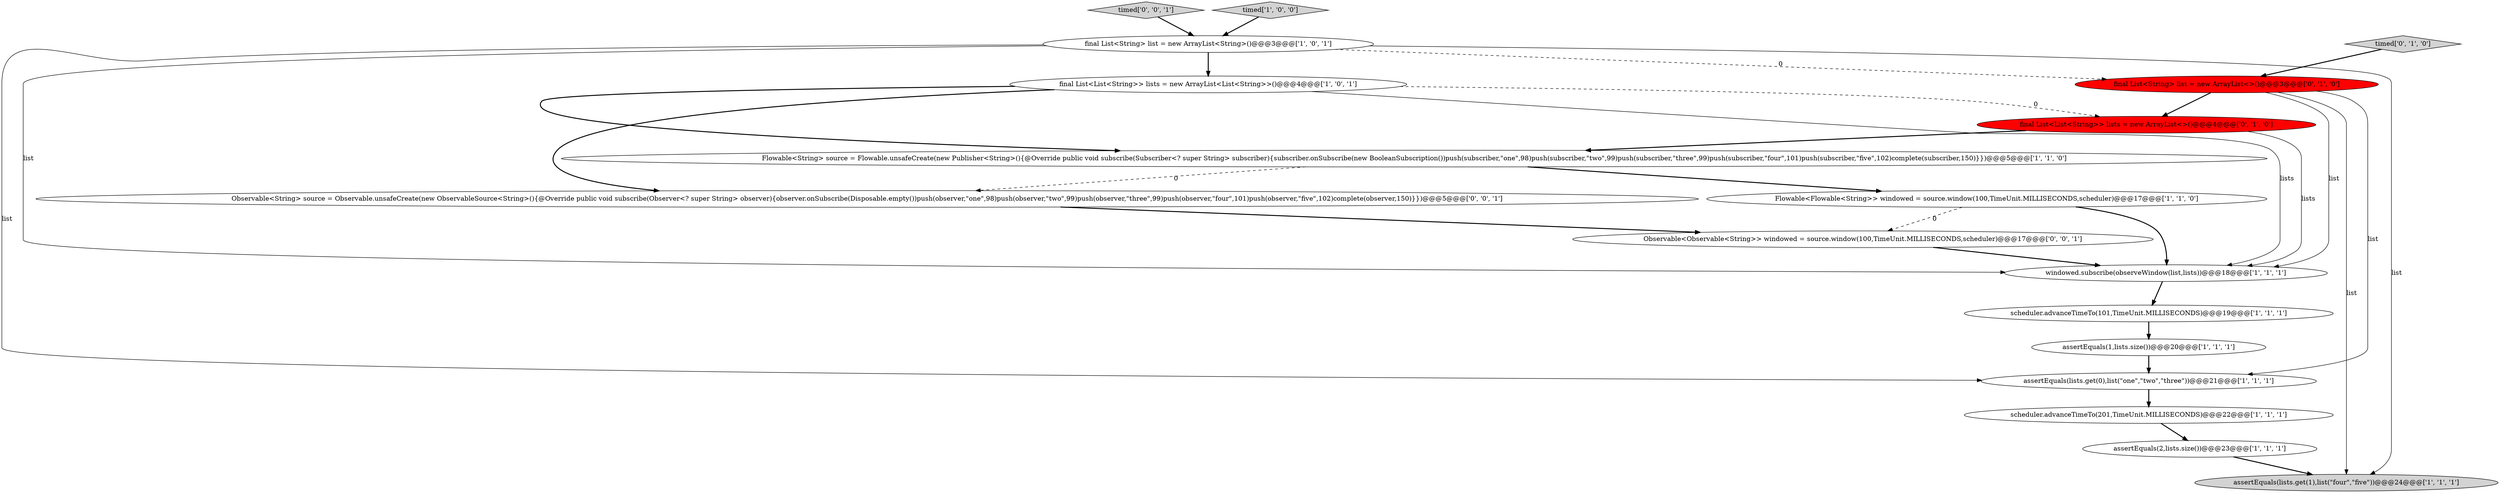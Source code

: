 digraph {
2 [style = filled, label = "Flowable<Flowable<String>> windowed = source.window(100,TimeUnit.MILLISECONDS,scheduler)@@@17@@@['1', '1', '0']", fillcolor = white, shape = ellipse image = "AAA0AAABBB1BBB"];
15 [style = filled, label = "Observable<String> source = Observable.unsafeCreate(new ObservableSource<String>(){@Override public void subscribe(Observer<? super String> observer){observer.onSubscribe(Disposable.empty())push(observer,\"one\",98)push(observer,\"two\",99)push(observer,\"three\",99)push(observer,\"four\",101)push(observer,\"five\",102)complete(observer,150)}})@@@5@@@['0', '0', '1']", fillcolor = white, shape = ellipse image = "AAA0AAABBB3BBB"];
0 [style = filled, label = "assertEquals(2,lists.size())@@@23@@@['1', '1', '1']", fillcolor = white, shape = ellipse image = "AAA0AAABBB1BBB"];
14 [style = filled, label = "timed['0', '1', '0']", fillcolor = lightgray, shape = diamond image = "AAA0AAABBB2BBB"];
13 [style = filled, label = "final List<List<String>> lists = new ArrayList<>()@@@4@@@['0', '1', '0']", fillcolor = red, shape = ellipse image = "AAA1AAABBB2BBB"];
10 [style = filled, label = "scheduler.advanceTimeTo(101,TimeUnit.MILLISECONDS)@@@19@@@['1', '1', '1']", fillcolor = white, shape = ellipse image = "AAA0AAABBB1BBB"];
17 [style = filled, label = "Observable<Observable<String>> windowed = source.window(100,TimeUnit.MILLISECONDS,scheduler)@@@17@@@['0', '0', '1']", fillcolor = white, shape = ellipse image = "AAA0AAABBB3BBB"];
8 [style = filled, label = "Flowable<String> source = Flowable.unsafeCreate(new Publisher<String>(){@Override public void subscribe(Subscriber<? super String> subscriber){subscriber.onSubscribe(new BooleanSubscription())push(subscriber,\"one\",98)push(subscriber,\"two\",99)push(subscriber,\"three\",99)push(subscriber,\"four\",101)push(subscriber,\"five\",102)complete(subscriber,150)}})@@@5@@@['1', '1', '0']", fillcolor = white, shape = ellipse image = "AAA0AAABBB1BBB"];
11 [style = filled, label = "assertEquals(1,lists.size())@@@20@@@['1', '1', '1']", fillcolor = white, shape = ellipse image = "AAA0AAABBB1BBB"];
9 [style = filled, label = "final List<String> list = new ArrayList<String>()@@@3@@@['1', '0', '1']", fillcolor = white, shape = ellipse image = "AAA0AAABBB1BBB"];
12 [style = filled, label = "final List<String> list = new ArrayList<>()@@@3@@@['0', '1', '0']", fillcolor = red, shape = ellipse image = "AAA1AAABBB2BBB"];
4 [style = filled, label = "final List<List<String>> lists = new ArrayList<List<String>>()@@@4@@@['1', '0', '1']", fillcolor = white, shape = ellipse image = "AAA0AAABBB1BBB"];
7 [style = filled, label = "scheduler.advanceTimeTo(201,TimeUnit.MILLISECONDS)@@@22@@@['1', '1', '1']", fillcolor = white, shape = ellipse image = "AAA0AAABBB1BBB"];
1 [style = filled, label = "assertEquals(lists.get(1),list(\"four\",\"five\"))@@@24@@@['1', '1', '1']", fillcolor = lightgray, shape = ellipse image = "AAA0AAABBB1BBB"];
16 [style = filled, label = "timed['0', '0', '1']", fillcolor = lightgray, shape = diamond image = "AAA0AAABBB3BBB"];
5 [style = filled, label = "assertEquals(lists.get(0),list(\"one\",\"two\",\"three\"))@@@21@@@['1', '1', '1']", fillcolor = white, shape = ellipse image = "AAA0AAABBB1BBB"];
6 [style = filled, label = "timed['1', '0', '0']", fillcolor = lightgray, shape = diamond image = "AAA0AAABBB1BBB"];
3 [style = filled, label = "windowed.subscribe(observeWindow(list,lists))@@@18@@@['1', '1', '1']", fillcolor = white, shape = ellipse image = "AAA0AAABBB1BBB"];
9->1 [style = solid, label="list"];
12->1 [style = solid, label="list"];
9->4 [style = bold, label=""];
2->3 [style = bold, label=""];
8->15 [style = dashed, label="0"];
4->15 [style = bold, label=""];
13->3 [style = solid, label="lists"];
12->3 [style = solid, label="list"];
9->3 [style = solid, label="list"];
7->0 [style = bold, label=""];
2->17 [style = dashed, label="0"];
9->5 [style = solid, label="list"];
12->5 [style = solid, label="list"];
3->10 [style = bold, label=""];
12->13 [style = bold, label=""];
11->5 [style = bold, label=""];
15->17 [style = bold, label=""];
4->3 [style = solid, label="lists"];
8->2 [style = bold, label=""];
0->1 [style = bold, label=""];
14->12 [style = bold, label=""];
17->3 [style = bold, label=""];
4->8 [style = bold, label=""];
5->7 [style = bold, label=""];
9->12 [style = dashed, label="0"];
6->9 [style = bold, label=""];
13->8 [style = bold, label=""];
4->13 [style = dashed, label="0"];
16->9 [style = bold, label=""];
10->11 [style = bold, label=""];
}
